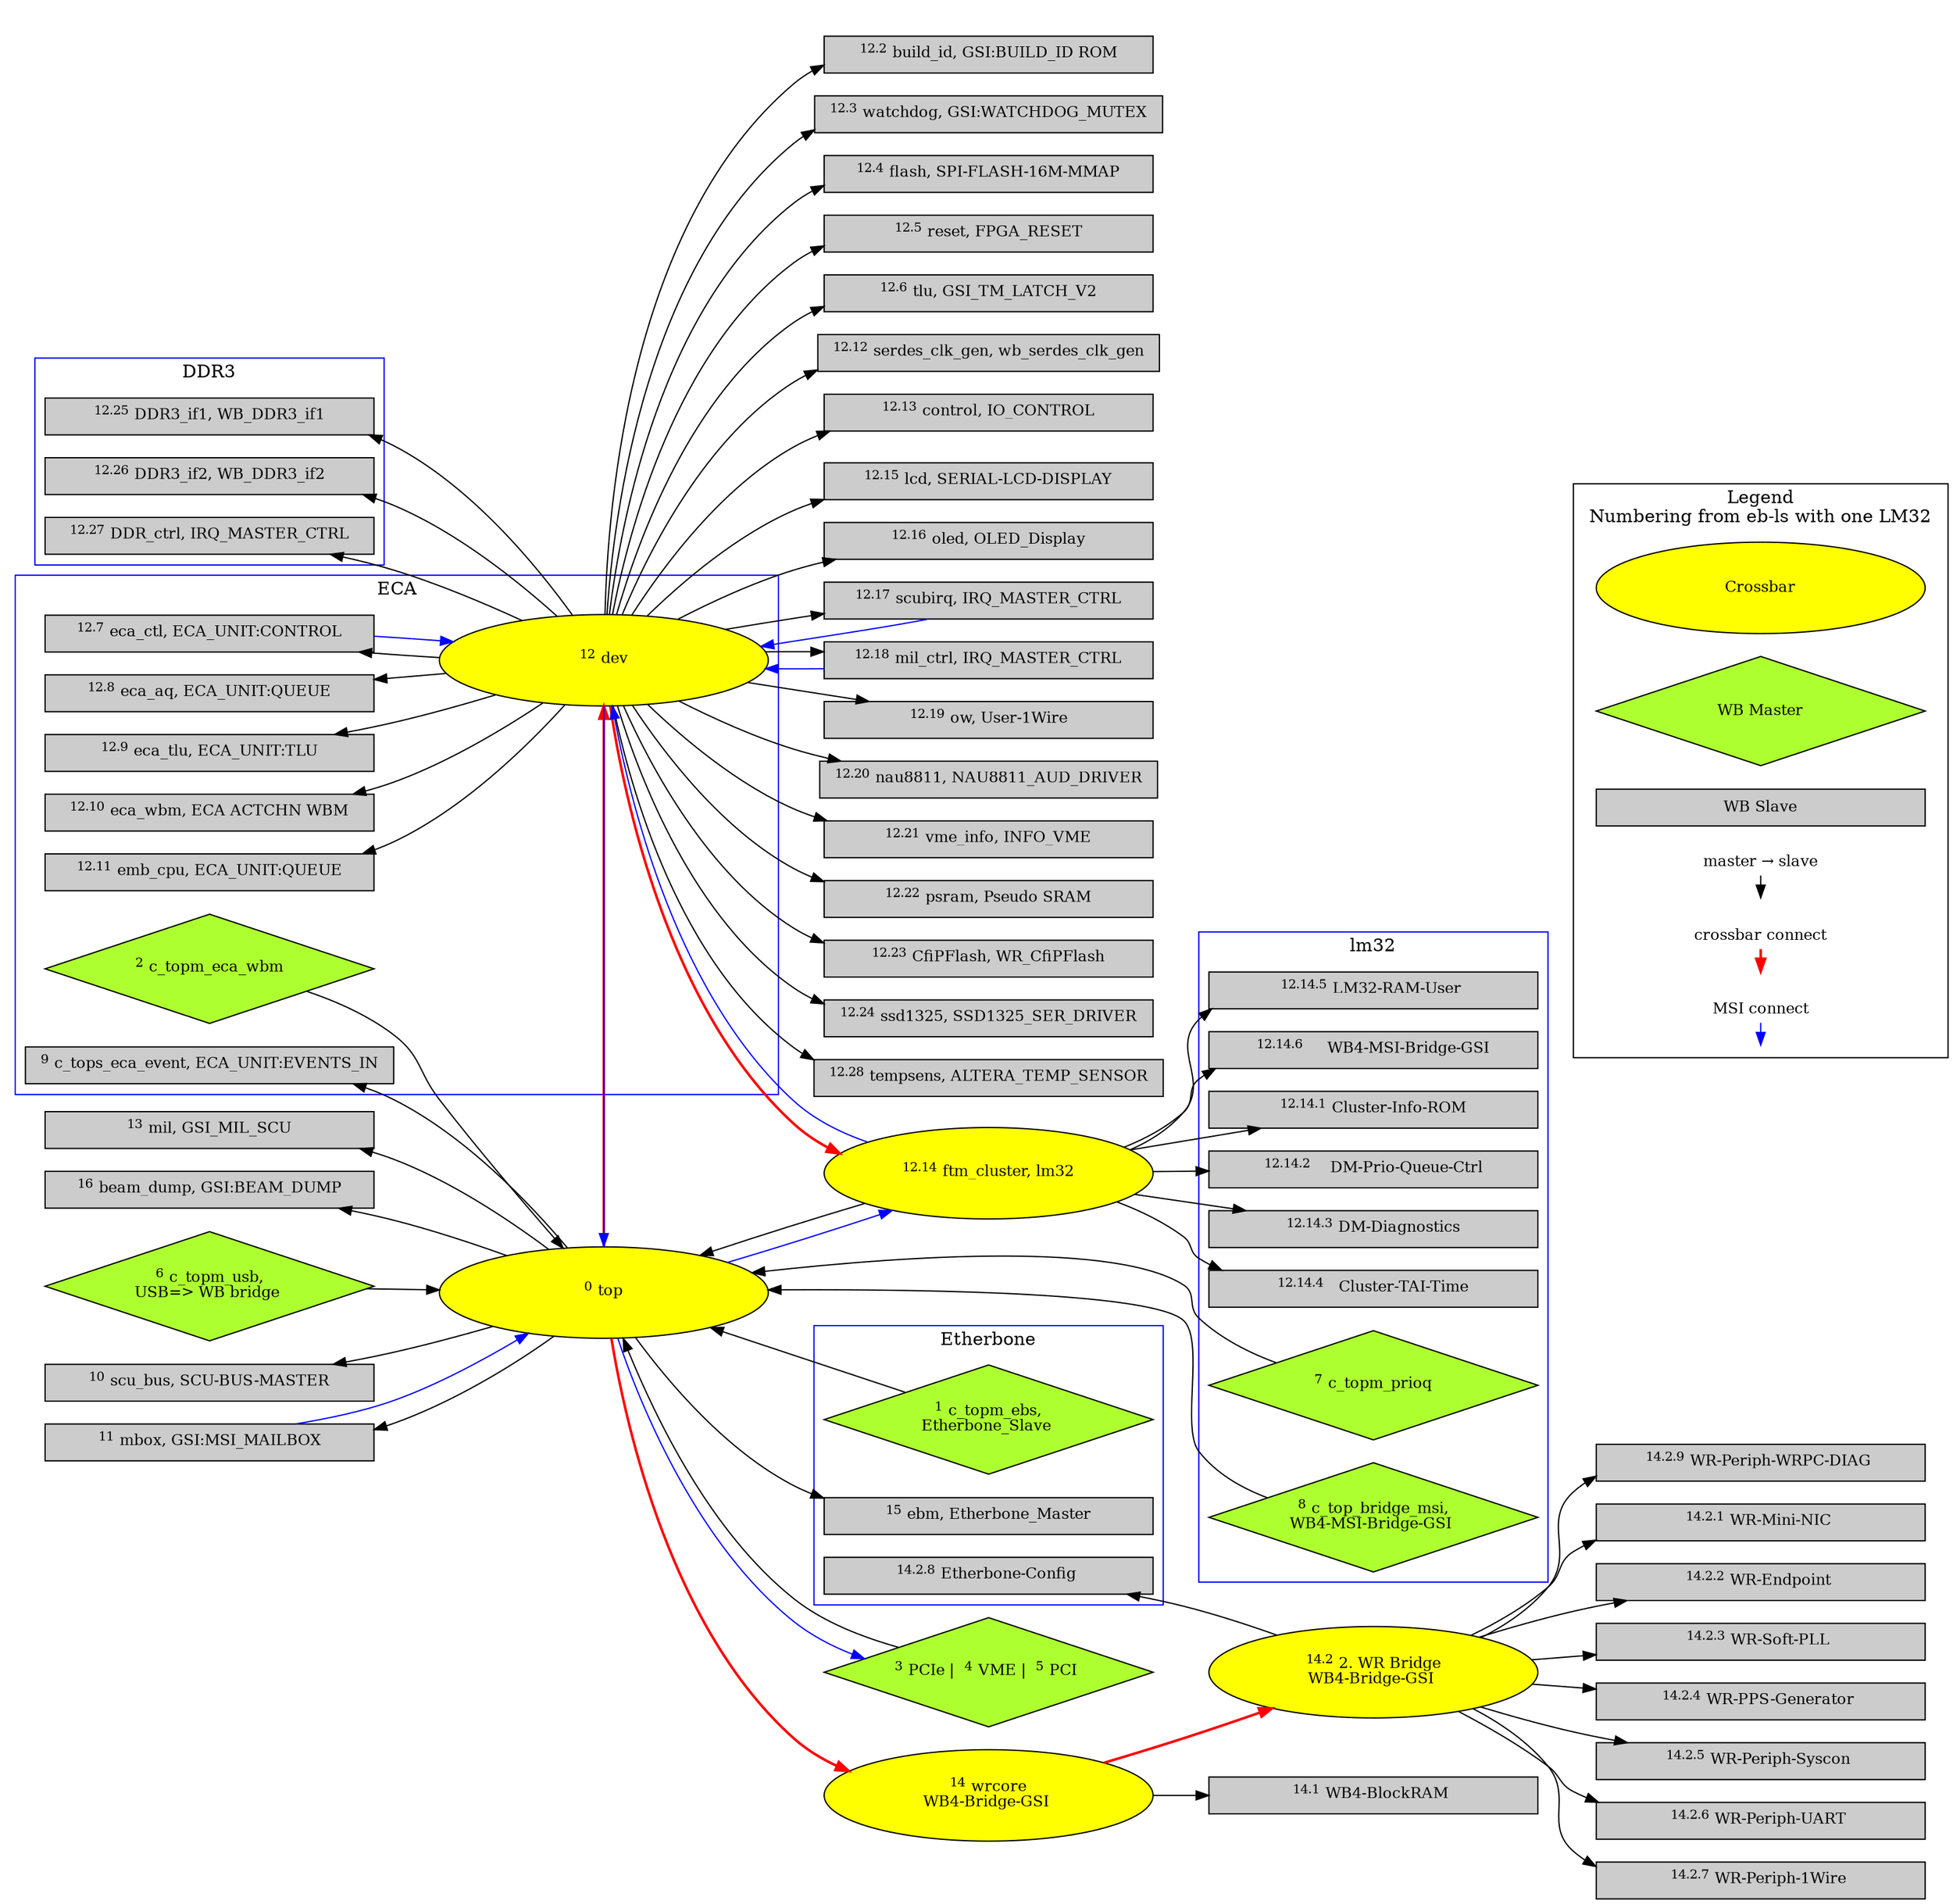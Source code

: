 digraph monster_graph {
	name="Monster";

	// create svg using "dot -Tsvg monster.dot -o monster.svg"
	// create pdf using "dot -Tpdf monster.dot -o monster.pdf"

	// nodesep=0.6, mindist=0.6, ranksep=1, pagedir=TL, , splines=line
	graph[ root="top", rankdir=LR, overlap=false, concentrate=false ]
	// Attributes for all nodes
	node[ fontsize=12 width=3.6 ]

	// Define crossbars
	node[ type="crossbar", shape="oval", style="filled", fillcolor="yellow", color="black", height=1 ]

	// top crossbar
	top[ label= < 
		<sup>
			0
		</sup>
		 top 
	> ]

	// dev crossbar
	dev[ label= < 
		<sup>
			12
		</sup>
		 dev 
	> ]
	ftm_cluster[ label= < 
		<sup>
			12.14
		</sup>
		 ftm_cluster, lm32 
	> ]

	// WR crossbar
	c_tops_wr_fast_path[ label= < 
		<sup>
			14
		</sup>
		 wrcore <BR/>
		WB4-Bridge-GSI 
	> ]
	c_secbar_bridge[ label= < 
		<sup>
			14.2
		</sup>
		 2. WR Bridge <BR/>
		WB4-Bridge-GSI 
	> ]
	wb_crossbar[ label= < 
		Crossbar 
	> ]

	// Define connections between crossbars
	edge[ type="interconnect", color="red", arrowhead=normal, penwidth=2 ]
	top -> dev
	top -> c_tops_wr_fast_path

	// bridge to lm32 cluster
	dev -> ftm_cluster

	// bridge inside wrcore
	c_tops_wr_fast_path -> c_secbar_bridge

	// Define masters
	node[ type="master", shape="diamond", style="filled", fillcolor="greenyellow", color="black", height=1.2 ]
	wb_master[ label= < 
		WB Master 
	> ]
	c_topm_ebs[ label= < 
		<sup>
			1
		</sup>
		 c_topm_ebs, <BR/>
		Etherbone_Slave 
	> ]
	c_topm_eca_wbm[ label= < 
		<sup>
			2
		</sup>
		 c_topm_eca_wbm 
	> ]
	c_topm_form[ label= < 
		<sup>
			3
		</sup>
		 PCIe |  <sup>
			4
		</sup>
		 VME |  <sup>
			5
		</sup>
		 PCI  
	> ]
	c_topm_usb[ label= < 
		<sup>
			6
		</sup>
		 c_topm_usb, <BR/>
		USB=&gt; WB bridge 
	> ]
	c_topm_prioq[ label= < 
		<sup>
			7
		</sup>
		 c_topm_prioq 
	> ]
	c_top_bridge_msi[ label= < 
		<sup>
			8
		</sup>
		 c_top_bridge_msi, <BR/>
		WB4-MSI-Bridge-GSI 
	> ]

	// Define slaves
	node[ type="slave", shape="rectangle", style="filled", fillcolor="gray80", color="black", height=.4 ]
	wb_slave[ label= < 
		WB Slave 
	> ]
	c_tops_eca_event[ label= < 
		<sup>
			9
		</sup>
		 c_tops_eca_event, ECA_UNIT:EVENTS_IN 
	> ]
	c_tops_scubus[ label= < 
		<sup>
			10
		</sup>
		 scu_bus, SCU-BUS-MASTER 
	> ]
	c_tops_mbox[ label= < 
		<sup>
			11
		</sup>
		 mbox, GSI:MSI_MAILBOX 
	> ]
	c_tops_mil[ label= < 
		<sup>
			13
		</sup>
		 mil, GSI_MIL_SCU 
	> ]
	c_tops_ebm[ label= < 
		<sup>
			15
		</sup>
		 ebm, Etherbone_Master 
	> ]
	c_tops_beam_dump[ label= < 
		<sup>
			16
		</sup>
		 beam_dump, GSI:BEAM_DUMP 
	> ]

	c_devs_eca_ctl[ label= < 
		<sup>
			12.7
		</sup>
		 eca_ctl, ECA_UNIT:CONTROL 
	> ]
	c_devs_eca_aq[ label= < 
		<sup>
			12.8
		</sup>
		 eca_aq, ECA_UNIT:QUEUE 
	> ]
	c_devs_eca_tlu[ label= < 
		<sup>
			12.9
		</sup>
		 eca_tlu, ECA_UNIT:TLU 
	> ]
	c_devs_eca_wbm[ label= < 
		<sup>
			12.10
		</sup>
		 eca_wbm, ECA ACTCHN WBM 
	> ]
	c_devs_emb_cpu[ label= < 
		<sup>
			12.11
		</sup>
		 emb_cpu, ECA_UNIT:QUEUE 
	> ]

	c_cluster_info_sdb[ label= < 
		<sup>
			12.14.1
		</sup>
		 Cluster-Info-ROM 
	> ]
	c_pq_ctrl_sdb[ label= < 
		<sup>
			12.14.2
		</sup>
		    DM-Prio-Queue-Ctrl 
	> ]
	c_dm_diag_ctrl_sdb[ label= < 
		<sup>
			12.14.3
		</sup>
		 DM-Diagnostics 
	> ]
	c_clu_time_sdb[ label= < 
		<sup>
			12.14.4
		</sup>
		   Cluster-TAI-Time 
	> ]
	f_xwb_dpram_userlm32[ label= < 
		<sup>
			12.14.5
		</sup>
		 LM32-RAM-User  
	> ]
	c_bridge_msi[ label= < 
		<sup>
			12.14.6
		</sup>
		     WB4-MSI-Bridge-GSI 
	> ]

	xwb_dpram[ label= < 
		<sup>
			14.1
		</sup>
		 WB4-BlockRAM  
	> ]

	c_xwr_mini_nic_sdb[ label= < 
		<sup>
			14.2.1
		</sup>
		 WR-Mini-NIC  
	> ]
	c_xwr_endpoint_sdb[ label= < 
		<sup>
			14.2.2
		</sup>
		 WR-Endpoint  
	> ]
	c_xwr_softpll_ng_sdb[ label= < 
		<sup>
			14.2.3
		</sup>
		 WR-Soft-PLL  
	> ]
	c_xwr_pps_gen_sdb[ label= < 
		<sup>
			14.2.4
		</sup>
		 WR-PPS-Generator  
	> ]
	c_wrc_periph0_sdb[ label= < 
		<sup>
			14.2.5
		</sup>
		 WR-Periph-Syscon  
	> ]
	c_wrc_periph1_sdb[ label= < 
		<sup>
			14.2.6
		</sup>
		 WR-Periph-UART  
	> ]
	c_wrc_periph2_sdb[ label= < 
		<sup>
			14.2.7
		</sup>
		 WR-Periph-1Wire  
	> ]
	c_etherbone_sdb[ label= < 
		<sup>
			14.2.8
		</sup>
		 Etherbone-Config  
	> ]
	c_wrc_periph4_sdb[ label= < 
		<sup>
			14.2.9
		</sup>
		 WR-Periph-WRPC-DIAG  
	> ]

	// Define connections to slaves
	edge[ type="slaveconnect", color="black", arrowhead=normal, penwidth=1 ]
	top -> c_tops_eca_event
	top -> c_tops_ebm
	c_topm_ebs -> top
	c_topm_usb -> top
	c_top_bridge_msi -> top
	c_topm_eca_wbm -> top
	c_topm_form -> top
	c_topm_prioq -> top
	ftm_cluster -> top
	c_tops_scubus -> top[ dir=back ]
	c_tops_mbox -> top[ dir=back ]
	c_tops_mil -> top[ dir=back ]
	c_tops_beam_dump -> top[ dir=back ]
	c_secbar_bridge -> c_etherbone_sdb
	c_secbar_bridge -> {
		c_xwr_mini_nic_sdb
		c_xwr_endpoint_sdb
		c_xwr_softpll_ng_sdb
		c_xwr_pps_gen_sdb
		c_wrc_periph0_sdb
		c_wrc_periph1_sdb
		c_wrc_periph2_sdb
		c_wrc_periph4_sdb
	}
	c_tops_wr_fast_path -> xwb_dpram

	c_devs_DDR3_if1[ label= < 
		<sup>
			12.25
		</sup>
		 DDR3_if1, WB_DDR3_if1 
	> ]
	c_devs_DDR3_if2[ label= < 
		<sup>
			12.26
		</sup>
		 DDR3_if2, WB_DDR3_if2 
	> ]
	c_devs_DDR3_ctrl[ label= < 
		<sup>
			12.27
		</sup>
		 DDR_ctrl, IRQ_MASTER_CTRL 
	> ]

	subgraph cluster_ddr3 {
		c_devs_DDR3_if1
		c_devs_DDR3_if2
		c_devs_DDR3_ctrl
		label="DDR3"
		color=blue
	} -> dev[ dir=back weight=5 ]

	subgraph cluster_dev {
		style="invis"
		edge[ color="black", arrowhead=normal ]

		// required slaves at dev crossbar
		c_devs_build_id[ label= < 
		<sup>
			12.2
		</sup>
		 build_id, GSI:BUILD_ID ROM 
		> ]
		c_devs_watchdog[ label= < 
		<sup>
			12.3
		</sup>
		 watchdog, GSI:WATCHDOG_MUTEX 
		> ]
		c_devs_flash[ label= < 
		<sup>
			12.4
		</sup>
		 flash, SPI-FLASH-16M-MMAP 
		> ]
		c_devs_reset[ label= < 
		<sup>
			12.5
		</sup>
		 reset, FPGA_RESET 
		> ]
		c_devs_tlu[ label= < 
		<sup>
			12.6
		</sup>
		 tlu, GSI_TM_LATCH_V2 
		> ]
		c_devs_serdes_clk_gen[ label= < 
		<sup>
			12.12
		</sup>
		 serdes_clk_gen, wb_serdes_clk_gen 
		> ]
		c_devs_control[ label= < 
		<sup>
			12.13
		</sup>
		 control, IO_CONTROL 
		> ]

		subgraph cluster_dev_required {
			style="invis"
			c_devs_build_id
			c_devs_watchdog
			c_devs_flash
			c_devs_reset
			c_devs_tlu
			c_devs_serdes_clk_gen
			c_devs_control
		} -> dev[ dir="back"]

		// optional slaves at dev crossbar
		c_devs_lcd[ label= < 
		<sup>
			12.15
		</sup>
		 lcd, SERIAL-LCD-DISPLAY 
		> ]
		c_devs_oled[ label= < 
		<sup>
			12.16
		</sup>
		 oled, OLED_Display 
		> ]
		c_devs_scubirq[ label= < 
		<sup>
			12.17
		</sup>
		 scubirq, IRQ_MASTER_CTRL 
		> ]
		c_devs_mil_ctrl[ label= < 
		<sup>
			12.18
		</sup>
		 mil_ctrl, IRQ_MASTER_CTRL 
		> ]
		c_devs_ow[ label= < 
		<sup>
			12.19
		</sup>
		 ow, User-1Wire 
		> ]
		c_devs_nau8811[ label= < 
		<sup>
			12.20
		</sup>
		 nau8811, NAU8811_AUD_DRIVER 
		> ]
		c_devs_vme_info[ label= < 
		<sup>
			12.21
		</sup>
		 vme_info, INFO_VME 
		> ]
		c_devs_psram[ label= < 
		<sup>
			12.22
		</sup>
		 psram, Pseudo SRAM 
		> ]
		c_devs_CfiPFlash[ label= < 
		<sup>
			12.23
		</sup>
		 CfiPFlash, WR_CfiPFlash 
		> ]
		c_devs_ssd1325[ label= < 
		<sup>
			12.24
		</sup>
		 ssd1325, SSD1325_SER_DRIVER 
		> ]
		c_devs_tempsens[ label= < 
		<sup>
			12.28
		</sup>
		 tempsens, ALTERA_TEMP_SENSOR 
		> ]
		dev ->

		subgraph cluster_dev_optional {
			style="invis"
			c_devs_lcd
			c_devs_oled
			c_devs_scubirq
			c_devs_mil_ctrl
			c_devs_ow
			c_devs_ssd1325
			c_devs_vme_info
			c_devs_CfiPFlash
			c_devs_nau8811
			c_devs_psram
			c_devs_tempsens
		}
	}

	// x1 is a dummy node for the placement of the legend in the upper right corner.
	// The edges connected to x1 are also invisible.
	x1[ style=invis ]
	c_devs_psram -> x1[ style=invis ]
	x1 ->

	subgraph cluster_legend {
		wb_crossbar
		wb_slave
		wb_master
		label= < 
		Legend <BR/>
		 Numbering from eb-ls with one LM32 
		>
		fontcolor="black"
		color=black
		node[ type="legend_node", shape="none", style="solid" width=0.0, height=0.0 ]
		X[ label= < 
		master &rarr; slave 
		> ]
		Y[ label="" ]
		U[ label="crossbar connect" ]
		V[ label="" ]
		R[ label="MSI connect" ]
		S[ label="" ]
		edge[ type="slaveconnect" color="black" arrowhead=normal penwidth=1 ]
		X -> Y[ constraint=false ]
		edge[ type="interconnect", color="red", arrowhead=normal, penwidth=2 ]
		U -> V[ constraint=false ]
		edge[ type="msiconnect", color="blue", arrowhead=normal, penwidth=1 ]
		R -> S[ constraint=false ]
	}[ style=invis ]

	ftm_cluster -> c_cluster_info_sdb
	ftm_cluster -> c_pq_ctrl_sdb
	ftm_cluster -> c_dm_diag_ctrl_sdb
	ftm_cluster -> c_clu_time_sdb
	ftm_cluster -> f_xwb_dpram_userlm32
	ftm_cluster -> c_bridge_msi

	subgraph cluster_lm32 {
		label= < 
		lm32 
		>
		color=blue
		c_cluster_info_sdb
		c_pq_ctrl_sdb
		c_dm_diag_ctrl_sdb
		c_clu_time_sdb
		f_xwb_dpram_userlm32
		c_bridge_msi
		c_topm_prioq
		c_top_bridge_msi
	}

	subgraph cluster_etherbone {
		label="Etherbone"
		color=blue
		c_topm_ebs
		c_tops_ebm
		c_etherbone_sdb
	}

	subgraph cluster_eca {
		label="ECA"
		color=blue
		c_topm_eca_wbm
		c_tops_eca_event
		c_devs_eca_ctl
		c_devs_eca_aq
		c_devs_eca_tlu
		c_devs_eca_wbm
		c_devs_emb_cpu

		{
			c_devs_eca_ctl
			c_devs_eca_aq
			c_devs_eca_tlu
			c_devs_eca_wbm
			c_devs_emb_cpu
		} -> dev[ dir=back ]
	}

	// Define connections to MSI crossbars
	edge[ type="msiconnect", color="blue", arrowhead=normal, penwidth=1 ]
	ftm_cluster -> dev
	top -> ftm_cluster
	top -> c_topm_form
	c_devs_scubirq -> dev
	c_devs_eca_ctl -> dev
	c_devs_mil_ctrl -> dev
	dev -> top
	c_tops_mbox -> top
}
